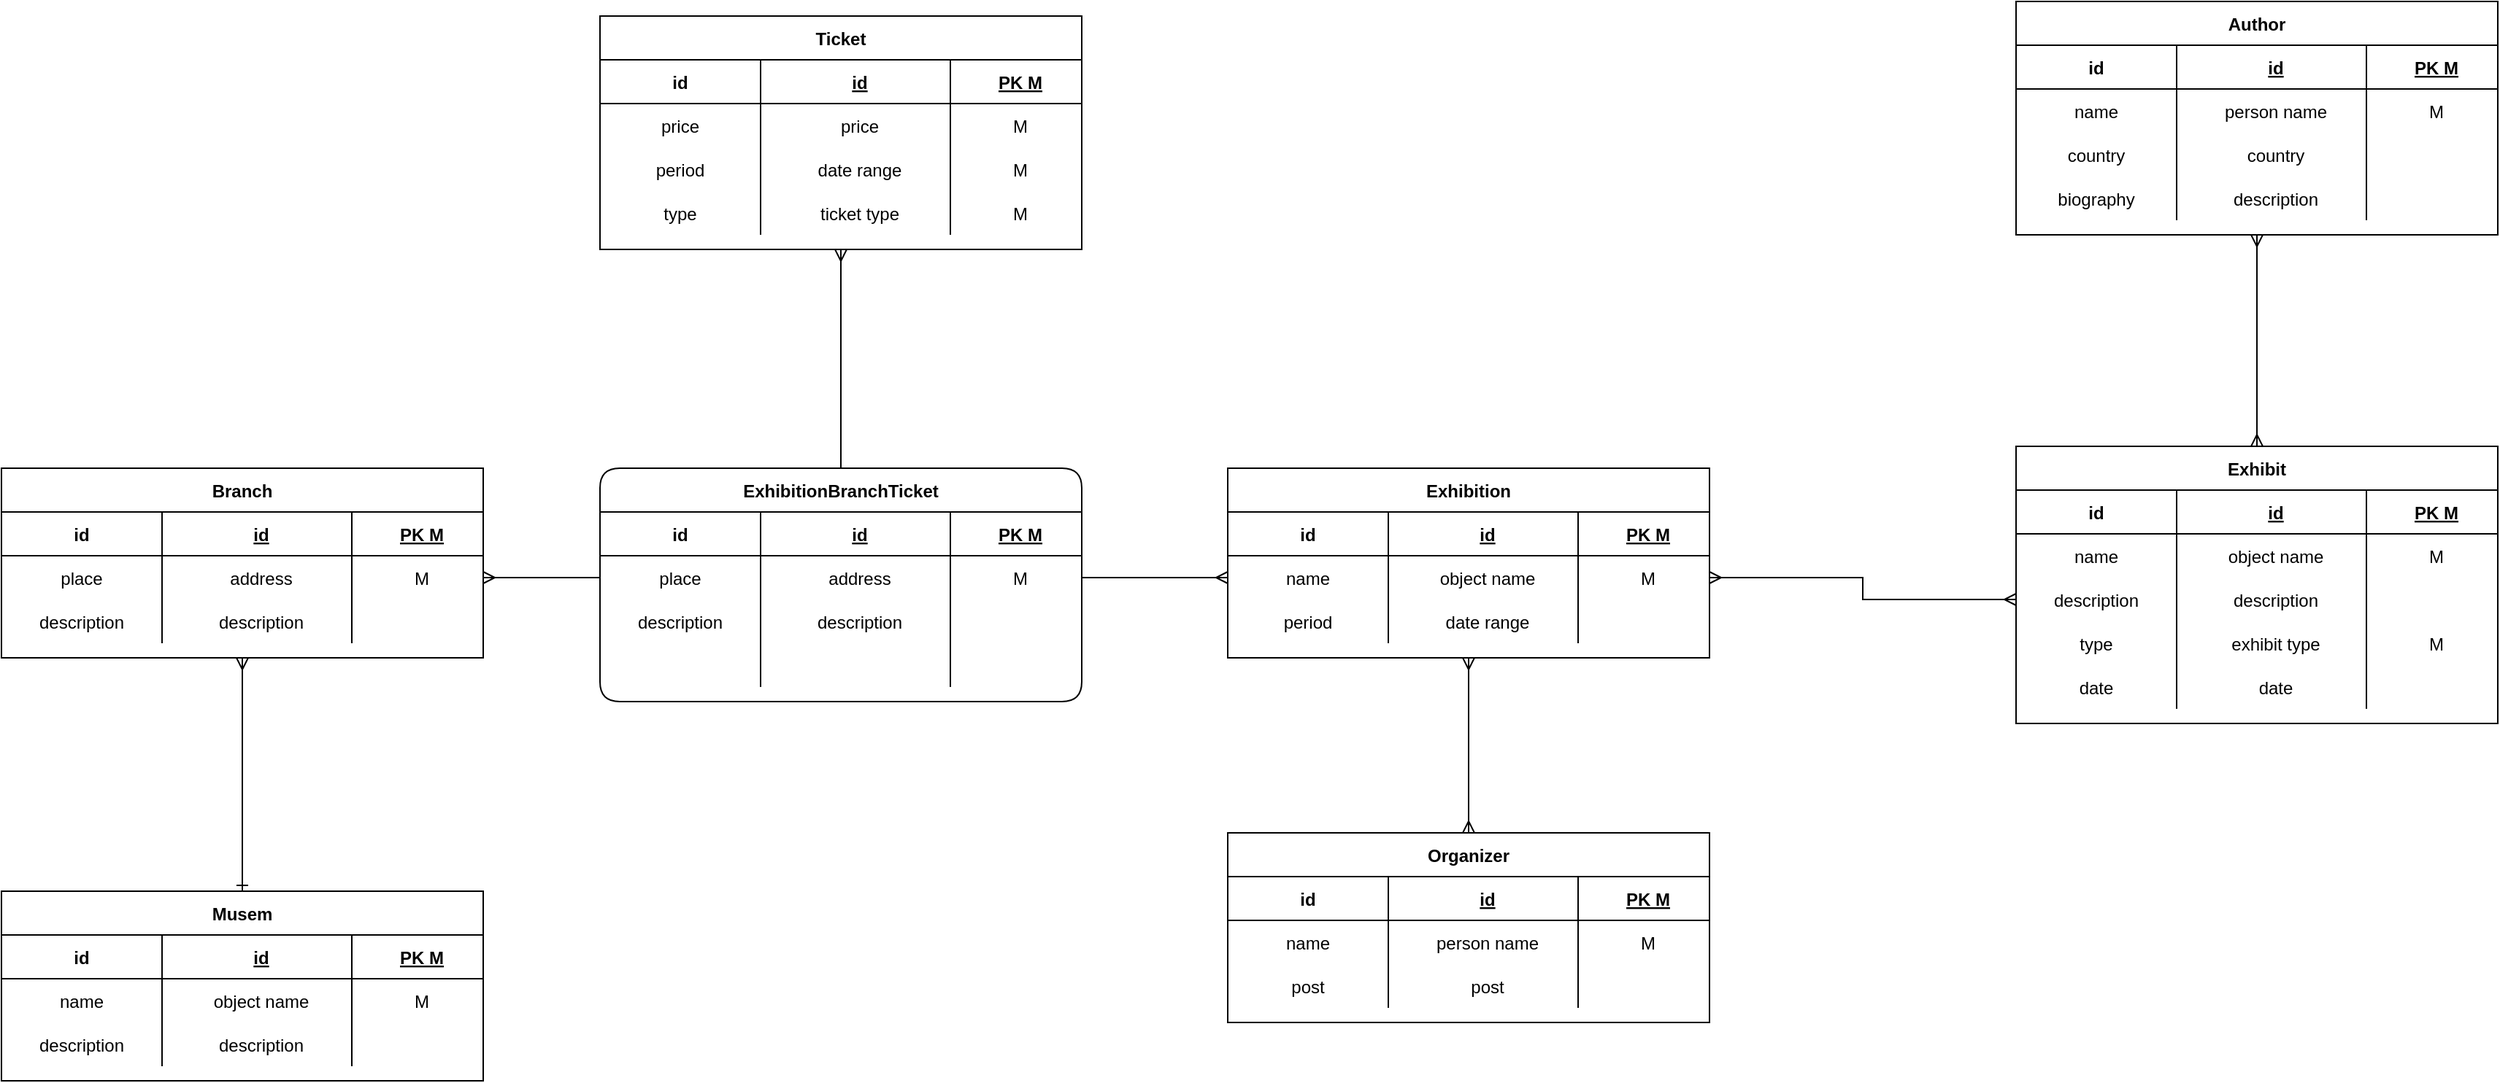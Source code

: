 <mxfile version="14.2.3" type="github">
  <diagram name="Page-1" id="e56a1550-8fbb-45ad-956c-1786394a9013">
    <mxGraphModel dx="1464" dy="821" grid="1" gridSize="10" guides="1" tooltips="1" connect="1" arrows="1" fold="1" page="1" pageScale="1" pageWidth="1920" pageHeight="1200" background="#ffffff" math="0" shadow="0">
      <root>
        <mxCell id="0" />
        <mxCell id="1" parent="0" />
        <mxCell id="dKACLaoBQJQbCitSLf5S-146" style="edgeStyle=orthogonalEdgeStyle;rounded=0;orthogonalLoop=1;jettySize=auto;html=1;exitX=0.5;exitY=0;exitDx=0;exitDy=0;entryX=0.5;entryY=1;entryDx=0;entryDy=0;startArrow=ERone;startFill=0;endArrow=ERmany;endFill=0;" edge="1" parent="1" source="dKACLaoBQJQbCitSLf5S-1" target="dKACLaoBQJQbCitSLf5S-18">
          <mxGeometry relative="1" as="geometry" />
        </mxCell>
        <mxCell id="dKACLaoBQJQbCitSLf5S-1" value="Musem" style="shape=table;startSize=30;container=1;collapsible=1;childLayout=tableLayout;fixedRows=1;rowLines=0;fontStyle=1;align=center;resizeLast=1;" vertex="1" parent="1">
          <mxGeometry x="80" y="860" width="330" height="130" as="geometry" />
        </mxCell>
        <mxCell id="dKACLaoBQJQbCitSLf5S-2" value="" style="shape=partialRectangle;collapsible=0;dropTarget=0;pointerEvents=0;fillColor=none;top=0;left=0;bottom=1;right=0;points=[[0,0.5],[1,0.5]];portConstraint=eastwest;align=center;" vertex="1" parent="dKACLaoBQJQbCitSLf5S-1">
          <mxGeometry y="30" width="330" height="30" as="geometry" />
        </mxCell>
        <mxCell id="dKACLaoBQJQbCitSLf5S-3" value="id" style="shape=partialRectangle;connectable=0;fillColor=none;top=0;left=0;bottom=0;right=0;fontStyle=1;overflow=hidden;align=center;" vertex="1" parent="dKACLaoBQJQbCitSLf5S-2">
          <mxGeometry width="110" height="30" as="geometry" />
        </mxCell>
        <mxCell id="dKACLaoBQJQbCitSLf5S-4" value="id" style="shape=partialRectangle;connectable=0;fillColor=none;top=0;left=0;bottom=0;right=0;align=center;spacingLeft=6;fontStyle=5;overflow=hidden;" vertex="1" parent="dKACLaoBQJQbCitSLf5S-2">
          <mxGeometry x="110" width="130" height="30" as="geometry" />
        </mxCell>
        <mxCell id="dKACLaoBQJQbCitSLf5S-14" value="PK M" style="shape=partialRectangle;connectable=0;fillColor=none;top=0;left=0;bottom=0;right=0;align=center;spacingLeft=6;fontStyle=5;overflow=hidden;" vertex="1" parent="dKACLaoBQJQbCitSLf5S-2">
          <mxGeometry x="240" width="90" height="30" as="geometry" />
        </mxCell>
        <mxCell id="dKACLaoBQJQbCitSLf5S-5" value="" style="shape=partialRectangle;collapsible=0;dropTarget=0;pointerEvents=0;fillColor=none;top=0;left=0;bottom=0;right=0;points=[[0,0.5],[1,0.5]];portConstraint=eastwest;align=center;" vertex="1" parent="dKACLaoBQJQbCitSLf5S-1">
          <mxGeometry y="60" width="330" height="30" as="geometry" />
        </mxCell>
        <mxCell id="dKACLaoBQJQbCitSLf5S-6" value="name" style="shape=partialRectangle;connectable=0;fillColor=none;top=0;left=0;bottom=0;right=0;editable=1;overflow=hidden;align=center;" vertex="1" parent="dKACLaoBQJQbCitSLf5S-5">
          <mxGeometry width="110" height="30" as="geometry" />
        </mxCell>
        <mxCell id="dKACLaoBQJQbCitSLf5S-7" value="object name" style="shape=partialRectangle;connectable=0;fillColor=none;top=0;left=0;bottom=0;right=0;align=center;spacingLeft=6;overflow=hidden;" vertex="1" parent="dKACLaoBQJQbCitSLf5S-5">
          <mxGeometry x="110" width="130" height="30" as="geometry" />
        </mxCell>
        <mxCell id="dKACLaoBQJQbCitSLf5S-15" value="M" style="shape=partialRectangle;connectable=0;fillColor=none;top=0;left=0;bottom=0;right=0;align=center;spacingLeft=6;overflow=hidden;" vertex="1" parent="dKACLaoBQJQbCitSLf5S-5">
          <mxGeometry x="240" width="90" height="30" as="geometry" />
        </mxCell>
        <mxCell id="dKACLaoBQJQbCitSLf5S-8" value="" style="shape=partialRectangle;collapsible=0;dropTarget=0;pointerEvents=0;fillColor=none;top=0;left=0;bottom=0;right=0;points=[[0,0.5],[1,0.5]];portConstraint=eastwest;align=center;" vertex="1" parent="dKACLaoBQJQbCitSLf5S-1">
          <mxGeometry y="90" width="330" height="30" as="geometry" />
        </mxCell>
        <mxCell id="dKACLaoBQJQbCitSLf5S-9" value="description" style="shape=partialRectangle;connectable=0;fillColor=none;top=0;left=0;bottom=0;right=0;editable=1;overflow=hidden;align=center;" vertex="1" parent="dKACLaoBQJQbCitSLf5S-8">
          <mxGeometry width="110" height="30" as="geometry" />
        </mxCell>
        <mxCell id="dKACLaoBQJQbCitSLf5S-10" value="description" style="shape=partialRectangle;connectable=0;fillColor=none;top=0;left=0;bottom=0;right=0;align=center;spacingLeft=6;overflow=hidden;" vertex="1" parent="dKACLaoBQJQbCitSLf5S-8">
          <mxGeometry x="110" width="130" height="30" as="geometry" />
        </mxCell>
        <mxCell id="dKACLaoBQJQbCitSLf5S-16" style="shape=partialRectangle;connectable=0;fillColor=none;top=0;left=0;bottom=0;right=0;align=center;spacingLeft=6;overflow=hidden;" vertex="1" parent="dKACLaoBQJQbCitSLf5S-8">
          <mxGeometry x="240" width="90" height="30" as="geometry" />
        </mxCell>
        <mxCell id="dKACLaoBQJQbCitSLf5S-18" value="Branch" style="shape=table;startSize=30;container=1;collapsible=1;childLayout=tableLayout;fixedRows=1;rowLines=0;fontStyle=1;align=center;resizeLast=1;" vertex="1" parent="1">
          <mxGeometry x="80" y="570" width="330" height="130" as="geometry" />
        </mxCell>
        <mxCell id="dKACLaoBQJQbCitSLf5S-19" value="" style="shape=partialRectangle;collapsible=0;dropTarget=0;pointerEvents=0;fillColor=none;top=0;left=0;bottom=1;right=0;points=[[0,0.5],[1,0.5]];portConstraint=eastwest;align=center;" vertex="1" parent="dKACLaoBQJQbCitSLf5S-18">
          <mxGeometry y="30" width="330" height="30" as="geometry" />
        </mxCell>
        <mxCell id="dKACLaoBQJQbCitSLf5S-20" value="id" style="shape=partialRectangle;connectable=0;fillColor=none;top=0;left=0;bottom=0;right=0;fontStyle=1;overflow=hidden;align=center;" vertex="1" parent="dKACLaoBQJQbCitSLf5S-19">
          <mxGeometry width="110" height="30" as="geometry" />
        </mxCell>
        <mxCell id="dKACLaoBQJQbCitSLf5S-21" value="id" style="shape=partialRectangle;connectable=0;fillColor=none;top=0;left=0;bottom=0;right=0;align=center;spacingLeft=6;fontStyle=5;overflow=hidden;" vertex="1" parent="dKACLaoBQJQbCitSLf5S-19">
          <mxGeometry x="110" width="130" height="30" as="geometry" />
        </mxCell>
        <mxCell id="dKACLaoBQJQbCitSLf5S-22" value="PK M" style="shape=partialRectangle;connectable=0;fillColor=none;top=0;left=0;bottom=0;right=0;align=center;spacingLeft=6;fontStyle=5;overflow=hidden;" vertex="1" parent="dKACLaoBQJQbCitSLf5S-19">
          <mxGeometry x="240" width="90" height="30" as="geometry" />
        </mxCell>
        <mxCell id="dKACLaoBQJQbCitSLf5S-23" value="" style="shape=partialRectangle;collapsible=0;dropTarget=0;pointerEvents=0;fillColor=none;top=0;left=0;bottom=0;right=0;points=[[0,0.5],[1,0.5]];portConstraint=eastwest;align=center;" vertex="1" parent="dKACLaoBQJQbCitSLf5S-18">
          <mxGeometry y="60" width="330" height="30" as="geometry" />
        </mxCell>
        <mxCell id="dKACLaoBQJQbCitSLf5S-24" value="place" style="shape=partialRectangle;connectable=0;fillColor=none;top=0;left=0;bottom=0;right=0;editable=1;overflow=hidden;align=center;" vertex="1" parent="dKACLaoBQJQbCitSLf5S-23">
          <mxGeometry width="110" height="30" as="geometry" />
        </mxCell>
        <mxCell id="dKACLaoBQJQbCitSLf5S-25" value="address" style="shape=partialRectangle;connectable=0;fillColor=none;top=0;left=0;bottom=0;right=0;align=center;spacingLeft=6;overflow=hidden;" vertex="1" parent="dKACLaoBQJQbCitSLf5S-23">
          <mxGeometry x="110" width="130" height="30" as="geometry" />
        </mxCell>
        <mxCell id="dKACLaoBQJQbCitSLf5S-26" value="M" style="shape=partialRectangle;connectable=0;fillColor=none;top=0;left=0;bottom=0;right=0;align=center;spacingLeft=6;overflow=hidden;" vertex="1" parent="dKACLaoBQJQbCitSLf5S-23">
          <mxGeometry x="240" width="90" height="30" as="geometry" />
        </mxCell>
        <mxCell id="dKACLaoBQJQbCitSLf5S-27" value="" style="shape=partialRectangle;collapsible=0;dropTarget=0;pointerEvents=0;fillColor=none;top=0;left=0;bottom=0;right=0;points=[[0,0.5],[1,0.5]];portConstraint=eastwest;align=center;" vertex="1" parent="dKACLaoBQJQbCitSLf5S-18">
          <mxGeometry y="90" width="330" height="30" as="geometry" />
        </mxCell>
        <mxCell id="dKACLaoBQJQbCitSLf5S-28" value="description" style="shape=partialRectangle;connectable=0;fillColor=none;top=0;left=0;bottom=0;right=0;editable=1;overflow=hidden;align=center;" vertex="1" parent="dKACLaoBQJQbCitSLf5S-27">
          <mxGeometry width="110" height="30" as="geometry" />
        </mxCell>
        <mxCell id="dKACLaoBQJQbCitSLf5S-29" value="description" style="shape=partialRectangle;connectable=0;fillColor=none;top=0;left=0;bottom=0;right=0;align=center;spacingLeft=6;overflow=hidden;" vertex="1" parent="dKACLaoBQJQbCitSLf5S-27">
          <mxGeometry x="110" width="130" height="30" as="geometry" />
        </mxCell>
        <mxCell id="dKACLaoBQJQbCitSLf5S-30" style="shape=partialRectangle;connectable=0;fillColor=none;top=0;left=0;bottom=0;right=0;align=center;spacingLeft=6;overflow=hidden;" vertex="1" parent="dKACLaoBQJQbCitSLf5S-27">
          <mxGeometry x="240" width="90" height="30" as="geometry" />
        </mxCell>
        <mxCell id="dKACLaoBQJQbCitSLf5S-145" style="edgeStyle=orthogonalEdgeStyle;rounded=0;orthogonalLoop=1;jettySize=auto;html=1;exitX=0.5;exitY=0;exitDx=0;exitDy=0;entryX=0.5;entryY=1;entryDx=0;entryDy=0;startArrow=ERmany;startFill=0;endArrow=ERmany;endFill=0;" edge="1" parent="1" source="dKACLaoBQJQbCitSLf5S-35" target="dKACLaoBQJQbCitSLf5S-56">
          <mxGeometry relative="1" as="geometry" />
        </mxCell>
        <mxCell id="dKACLaoBQJQbCitSLf5S-35" value="Exhibit" style="shape=table;startSize=30;container=1;collapsible=1;childLayout=tableLayout;fixedRows=1;rowLines=0;fontStyle=1;align=center;resizeLast=1;" vertex="1" parent="1">
          <mxGeometry x="1460" y="555" width="330" height="190" as="geometry" />
        </mxCell>
        <mxCell id="dKACLaoBQJQbCitSLf5S-36" value="" style="shape=partialRectangle;collapsible=0;dropTarget=0;pointerEvents=0;fillColor=none;top=0;left=0;bottom=1;right=0;points=[[0,0.5],[1,0.5]];portConstraint=eastwest;align=center;" vertex="1" parent="dKACLaoBQJQbCitSLf5S-35">
          <mxGeometry y="30" width="330" height="30" as="geometry" />
        </mxCell>
        <mxCell id="dKACLaoBQJQbCitSLf5S-37" value="id" style="shape=partialRectangle;connectable=0;fillColor=none;top=0;left=0;bottom=0;right=0;fontStyle=1;overflow=hidden;align=center;" vertex="1" parent="dKACLaoBQJQbCitSLf5S-36">
          <mxGeometry width="110" height="30" as="geometry" />
        </mxCell>
        <mxCell id="dKACLaoBQJQbCitSLf5S-38" value="id" style="shape=partialRectangle;connectable=0;fillColor=none;top=0;left=0;bottom=0;right=0;align=center;spacingLeft=6;fontStyle=5;overflow=hidden;" vertex="1" parent="dKACLaoBQJQbCitSLf5S-36">
          <mxGeometry x="110" width="130" height="30" as="geometry" />
        </mxCell>
        <mxCell id="dKACLaoBQJQbCitSLf5S-39" value="PK M" style="shape=partialRectangle;connectable=0;fillColor=none;top=0;left=0;bottom=0;right=0;align=center;spacingLeft=6;fontStyle=5;overflow=hidden;" vertex="1" parent="dKACLaoBQJQbCitSLf5S-36">
          <mxGeometry x="240" width="90" height="30" as="geometry" />
        </mxCell>
        <mxCell id="dKACLaoBQJQbCitSLf5S-40" value="" style="shape=partialRectangle;collapsible=0;dropTarget=0;pointerEvents=0;fillColor=none;top=0;left=0;bottom=0;right=0;points=[[0,0.5],[1,0.5]];portConstraint=eastwest;align=center;" vertex="1" parent="dKACLaoBQJQbCitSLf5S-35">
          <mxGeometry y="60" width="330" height="30" as="geometry" />
        </mxCell>
        <mxCell id="dKACLaoBQJQbCitSLf5S-41" value="name" style="shape=partialRectangle;connectable=0;fillColor=none;top=0;left=0;bottom=0;right=0;editable=1;overflow=hidden;align=center;" vertex="1" parent="dKACLaoBQJQbCitSLf5S-40">
          <mxGeometry width="110" height="30" as="geometry" />
        </mxCell>
        <mxCell id="dKACLaoBQJQbCitSLf5S-42" value="object name" style="shape=partialRectangle;connectable=0;fillColor=none;top=0;left=0;bottom=0;right=0;align=center;spacingLeft=6;overflow=hidden;" vertex="1" parent="dKACLaoBQJQbCitSLf5S-40">
          <mxGeometry x="110" width="130" height="30" as="geometry" />
        </mxCell>
        <mxCell id="dKACLaoBQJQbCitSLf5S-43" value="M" style="shape=partialRectangle;connectable=0;fillColor=none;top=0;left=0;bottom=0;right=0;align=center;spacingLeft=6;overflow=hidden;" vertex="1" parent="dKACLaoBQJQbCitSLf5S-40">
          <mxGeometry x="240" width="90" height="30" as="geometry" />
        </mxCell>
        <mxCell id="dKACLaoBQJQbCitSLf5S-44" value="" style="shape=partialRectangle;collapsible=0;dropTarget=0;pointerEvents=0;fillColor=none;top=0;left=0;bottom=0;right=0;points=[[0,0.5],[1,0.5]];portConstraint=eastwest;align=center;" vertex="1" parent="dKACLaoBQJQbCitSLf5S-35">
          <mxGeometry y="90" width="330" height="30" as="geometry" />
        </mxCell>
        <mxCell id="dKACLaoBQJQbCitSLf5S-45" value="description" style="shape=partialRectangle;connectable=0;fillColor=none;top=0;left=0;bottom=0;right=0;editable=1;overflow=hidden;align=center;" vertex="1" parent="dKACLaoBQJQbCitSLf5S-44">
          <mxGeometry width="110" height="30" as="geometry" />
        </mxCell>
        <mxCell id="dKACLaoBQJQbCitSLf5S-46" value="description" style="shape=partialRectangle;connectable=0;fillColor=none;top=0;left=0;bottom=0;right=0;align=center;spacingLeft=6;overflow=hidden;" vertex="1" parent="dKACLaoBQJQbCitSLf5S-44">
          <mxGeometry x="110" width="130" height="30" as="geometry" />
        </mxCell>
        <mxCell id="dKACLaoBQJQbCitSLf5S-47" style="shape=partialRectangle;connectable=0;fillColor=none;top=0;left=0;bottom=0;right=0;align=center;spacingLeft=6;overflow=hidden;" vertex="1" parent="dKACLaoBQJQbCitSLf5S-44">
          <mxGeometry x="240" width="90" height="30" as="geometry" />
        </mxCell>
        <mxCell id="dKACLaoBQJQbCitSLf5S-48" value="" style="shape=partialRectangle;collapsible=0;dropTarget=0;pointerEvents=0;fillColor=none;top=0;left=0;bottom=0;right=0;points=[[0,0.5],[1,0.5]];portConstraint=eastwest;align=center;" vertex="1" parent="dKACLaoBQJQbCitSLf5S-35">
          <mxGeometry y="120" width="330" height="30" as="geometry" />
        </mxCell>
        <mxCell id="dKACLaoBQJQbCitSLf5S-49" value="type" style="shape=partialRectangle;connectable=0;fillColor=none;top=0;left=0;bottom=0;right=0;editable=1;overflow=hidden;align=center;" vertex="1" parent="dKACLaoBQJQbCitSLf5S-48">
          <mxGeometry width="110" height="30" as="geometry" />
        </mxCell>
        <mxCell id="dKACLaoBQJQbCitSLf5S-50" value="exhibit type" style="shape=partialRectangle;connectable=0;fillColor=none;top=0;left=0;bottom=0;right=0;align=center;spacingLeft=6;overflow=hidden;" vertex="1" parent="dKACLaoBQJQbCitSLf5S-48">
          <mxGeometry x="110" width="130" height="30" as="geometry" />
        </mxCell>
        <mxCell id="dKACLaoBQJQbCitSLf5S-51" value="M" style="shape=partialRectangle;connectable=0;fillColor=none;top=0;left=0;bottom=0;right=0;align=center;spacingLeft=6;overflow=hidden;" vertex="1" parent="dKACLaoBQJQbCitSLf5S-48">
          <mxGeometry x="240" width="90" height="30" as="geometry" />
        </mxCell>
        <mxCell id="dKACLaoBQJQbCitSLf5S-52" value="" style="shape=partialRectangle;collapsible=0;dropTarget=0;pointerEvents=0;fillColor=none;top=0;left=0;bottom=0;right=0;points=[[0,0.5],[1,0.5]];portConstraint=eastwest;align=center;" vertex="1" parent="dKACLaoBQJQbCitSLf5S-35">
          <mxGeometry y="150" width="330" height="30" as="geometry" />
        </mxCell>
        <mxCell id="dKACLaoBQJQbCitSLf5S-53" value="date" style="shape=partialRectangle;connectable=0;fillColor=none;top=0;left=0;bottom=0;right=0;editable=1;overflow=hidden;align=center;" vertex="1" parent="dKACLaoBQJQbCitSLf5S-52">
          <mxGeometry width="110" height="30" as="geometry" />
        </mxCell>
        <mxCell id="dKACLaoBQJQbCitSLf5S-54" value="date" style="shape=partialRectangle;connectable=0;fillColor=none;top=0;left=0;bottom=0;right=0;align=center;spacingLeft=6;overflow=hidden;" vertex="1" parent="dKACLaoBQJQbCitSLf5S-52">
          <mxGeometry x="110" width="130" height="30" as="geometry" />
        </mxCell>
        <mxCell id="dKACLaoBQJQbCitSLf5S-55" value="" style="shape=partialRectangle;connectable=0;fillColor=none;top=0;left=0;bottom=0;right=0;align=center;spacingLeft=6;overflow=hidden;" vertex="1" parent="dKACLaoBQJQbCitSLf5S-52">
          <mxGeometry x="240" width="90" height="30" as="geometry" />
        </mxCell>
        <mxCell id="dKACLaoBQJQbCitSLf5S-56" value="Author" style="shape=table;startSize=30;container=1;collapsible=1;childLayout=tableLayout;fixedRows=1;rowLines=0;fontStyle=1;align=center;resizeLast=1;" vertex="1" parent="1">
          <mxGeometry x="1460" y="250" width="330" height="160" as="geometry" />
        </mxCell>
        <mxCell id="dKACLaoBQJQbCitSLf5S-57" value="" style="shape=partialRectangle;collapsible=0;dropTarget=0;pointerEvents=0;fillColor=none;top=0;left=0;bottom=1;right=0;points=[[0,0.5],[1,0.5]];portConstraint=eastwest;align=center;" vertex="1" parent="dKACLaoBQJQbCitSLf5S-56">
          <mxGeometry y="30" width="330" height="30" as="geometry" />
        </mxCell>
        <mxCell id="dKACLaoBQJQbCitSLf5S-58" value="id" style="shape=partialRectangle;connectable=0;fillColor=none;top=0;left=0;bottom=0;right=0;fontStyle=1;overflow=hidden;align=center;" vertex="1" parent="dKACLaoBQJQbCitSLf5S-57">
          <mxGeometry width="110" height="30" as="geometry" />
        </mxCell>
        <mxCell id="dKACLaoBQJQbCitSLf5S-59" value="id" style="shape=partialRectangle;connectable=0;fillColor=none;top=0;left=0;bottom=0;right=0;align=center;spacingLeft=6;fontStyle=5;overflow=hidden;" vertex="1" parent="dKACLaoBQJQbCitSLf5S-57">
          <mxGeometry x="110" width="130" height="30" as="geometry" />
        </mxCell>
        <mxCell id="dKACLaoBQJQbCitSLf5S-60" value="PK M" style="shape=partialRectangle;connectable=0;fillColor=none;top=0;left=0;bottom=0;right=0;align=center;spacingLeft=6;fontStyle=5;overflow=hidden;" vertex="1" parent="dKACLaoBQJQbCitSLf5S-57">
          <mxGeometry x="240" width="90" height="30" as="geometry" />
        </mxCell>
        <mxCell id="dKACLaoBQJQbCitSLf5S-61" value="" style="shape=partialRectangle;collapsible=0;dropTarget=0;pointerEvents=0;fillColor=none;top=0;left=0;bottom=0;right=0;points=[[0,0.5],[1,0.5]];portConstraint=eastwest;align=center;" vertex="1" parent="dKACLaoBQJQbCitSLf5S-56">
          <mxGeometry y="60" width="330" height="30" as="geometry" />
        </mxCell>
        <mxCell id="dKACLaoBQJQbCitSLf5S-62" value="name" style="shape=partialRectangle;connectable=0;fillColor=none;top=0;left=0;bottom=0;right=0;editable=1;overflow=hidden;align=center;" vertex="1" parent="dKACLaoBQJQbCitSLf5S-61">
          <mxGeometry width="110" height="30" as="geometry" />
        </mxCell>
        <mxCell id="dKACLaoBQJQbCitSLf5S-63" value="person name" style="shape=partialRectangle;connectable=0;fillColor=none;top=0;left=0;bottom=0;right=0;align=center;spacingLeft=6;overflow=hidden;" vertex="1" parent="dKACLaoBQJQbCitSLf5S-61">
          <mxGeometry x="110" width="130" height="30" as="geometry" />
        </mxCell>
        <mxCell id="dKACLaoBQJQbCitSLf5S-64" value="M" style="shape=partialRectangle;connectable=0;fillColor=none;top=0;left=0;bottom=0;right=0;align=center;spacingLeft=6;overflow=hidden;" vertex="1" parent="dKACLaoBQJQbCitSLf5S-61">
          <mxGeometry x="240" width="90" height="30" as="geometry" />
        </mxCell>
        <mxCell id="dKACLaoBQJQbCitSLf5S-65" value="" style="shape=partialRectangle;collapsible=0;dropTarget=0;pointerEvents=0;fillColor=none;top=0;left=0;bottom=0;right=0;points=[[0,0.5],[1,0.5]];portConstraint=eastwest;align=center;" vertex="1" parent="dKACLaoBQJQbCitSLf5S-56">
          <mxGeometry y="90" width="330" height="30" as="geometry" />
        </mxCell>
        <mxCell id="dKACLaoBQJQbCitSLf5S-66" value="country" style="shape=partialRectangle;connectable=0;fillColor=none;top=0;left=0;bottom=0;right=0;editable=1;overflow=hidden;align=center;" vertex="1" parent="dKACLaoBQJQbCitSLf5S-65">
          <mxGeometry width="110" height="30" as="geometry" />
        </mxCell>
        <mxCell id="dKACLaoBQJQbCitSLf5S-67" value="country" style="shape=partialRectangle;connectable=0;fillColor=none;top=0;left=0;bottom=0;right=0;align=center;spacingLeft=6;overflow=hidden;" vertex="1" parent="dKACLaoBQJQbCitSLf5S-65">
          <mxGeometry x="110" width="130" height="30" as="geometry" />
        </mxCell>
        <mxCell id="dKACLaoBQJQbCitSLf5S-68" style="shape=partialRectangle;connectable=0;fillColor=none;top=0;left=0;bottom=0;right=0;align=center;spacingLeft=6;overflow=hidden;" vertex="1" parent="dKACLaoBQJQbCitSLf5S-65">
          <mxGeometry x="240" width="90" height="30" as="geometry" />
        </mxCell>
        <mxCell id="dKACLaoBQJQbCitSLf5S-69" value="" style="shape=partialRectangle;collapsible=0;dropTarget=0;pointerEvents=0;fillColor=none;top=0;left=0;bottom=0;right=0;points=[[0,0.5],[1,0.5]];portConstraint=eastwest;align=center;" vertex="1" parent="dKACLaoBQJQbCitSLf5S-56">
          <mxGeometry y="120" width="330" height="30" as="geometry" />
        </mxCell>
        <mxCell id="dKACLaoBQJQbCitSLf5S-70" value="biography" style="shape=partialRectangle;connectable=0;fillColor=none;top=0;left=0;bottom=0;right=0;editable=1;overflow=hidden;align=center;" vertex="1" parent="dKACLaoBQJQbCitSLf5S-69">
          <mxGeometry width="110" height="30" as="geometry" />
        </mxCell>
        <mxCell id="dKACLaoBQJQbCitSLf5S-71" value="description" style="shape=partialRectangle;connectable=0;fillColor=none;top=0;left=0;bottom=0;right=0;align=center;spacingLeft=6;overflow=hidden;" vertex="1" parent="dKACLaoBQJQbCitSLf5S-69">
          <mxGeometry x="110" width="130" height="30" as="geometry" />
        </mxCell>
        <mxCell id="dKACLaoBQJQbCitSLf5S-72" style="shape=partialRectangle;connectable=0;fillColor=none;top=0;left=0;bottom=0;right=0;align=center;spacingLeft=6;overflow=hidden;" vertex="1" parent="dKACLaoBQJQbCitSLf5S-69">
          <mxGeometry x="240" width="90" height="30" as="geometry" />
        </mxCell>
        <mxCell id="dKACLaoBQJQbCitSLf5S-73" value="Organizer" style="shape=table;startSize=30;container=1;collapsible=1;childLayout=tableLayout;fixedRows=1;rowLines=0;fontStyle=1;align=center;resizeLast=1;" vertex="1" parent="1">
          <mxGeometry x="920" y="820" width="330" height="130" as="geometry" />
        </mxCell>
        <mxCell id="dKACLaoBQJQbCitSLf5S-74" value="" style="shape=partialRectangle;collapsible=0;dropTarget=0;pointerEvents=0;fillColor=none;top=0;left=0;bottom=1;right=0;points=[[0,0.5],[1,0.5]];portConstraint=eastwest;align=center;" vertex="1" parent="dKACLaoBQJQbCitSLf5S-73">
          <mxGeometry y="30" width="330" height="30" as="geometry" />
        </mxCell>
        <mxCell id="dKACLaoBQJQbCitSLf5S-75" value="id" style="shape=partialRectangle;connectable=0;fillColor=none;top=0;left=0;bottom=0;right=0;fontStyle=1;overflow=hidden;align=center;" vertex="1" parent="dKACLaoBQJQbCitSLf5S-74">
          <mxGeometry width="110" height="30" as="geometry" />
        </mxCell>
        <mxCell id="dKACLaoBQJQbCitSLf5S-76" value="id" style="shape=partialRectangle;connectable=0;fillColor=none;top=0;left=0;bottom=0;right=0;align=center;spacingLeft=6;fontStyle=5;overflow=hidden;" vertex="1" parent="dKACLaoBQJQbCitSLf5S-74">
          <mxGeometry x="110" width="130" height="30" as="geometry" />
        </mxCell>
        <mxCell id="dKACLaoBQJQbCitSLf5S-77" value="PK M" style="shape=partialRectangle;connectable=0;fillColor=none;top=0;left=0;bottom=0;right=0;align=center;spacingLeft=6;fontStyle=5;overflow=hidden;" vertex="1" parent="dKACLaoBQJQbCitSLf5S-74">
          <mxGeometry x="240" width="90" height="30" as="geometry" />
        </mxCell>
        <mxCell id="dKACLaoBQJQbCitSLf5S-78" value="" style="shape=partialRectangle;collapsible=0;dropTarget=0;pointerEvents=0;fillColor=none;top=0;left=0;bottom=0;right=0;points=[[0,0.5],[1,0.5]];portConstraint=eastwest;align=center;" vertex="1" parent="dKACLaoBQJQbCitSLf5S-73">
          <mxGeometry y="60" width="330" height="30" as="geometry" />
        </mxCell>
        <mxCell id="dKACLaoBQJQbCitSLf5S-79" value="name" style="shape=partialRectangle;connectable=0;fillColor=none;top=0;left=0;bottom=0;right=0;editable=1;overflow=hidden;align=center;" vertex="1" parent="dKACLaoBQJQbCitSLf5S-78">
          <mxGeometry width="110" height="30" as="geometry" />
        </mxCell>
        <mxCell id="dKACLaoBQJQbCitSLf5S-80" value="person name" style="shape=partialRectangle;connectable=0;fillColor=none;top=0;left=0;bottom=0;right=0;align=center;spacingLeft=6;overflow=hidden;" vertex="1" parent="dKACLaoBQJQbCitSLf5S-78">
          <mxGeometry x="110" width="130" height="30" as="geometry" />
        </mxCell>
        <mxCell id="dKACLaoBQJQbCitSLf5S-81" value="M" style="shape=partialRectangle;connectable=0;fillColor=none;top=0;left=0;bottom=0;right=0;align=center;spacingLeft=6;overflow=hidden;" vertex="1" parent="dKACLaoBQJQbCitSLf5S-78">
          <mxGeometry x="240" width="90" height="30" as="geometry" />
        </mxCell>
        <mxCell id="dKACLaoBQJQbCitSLf5S-82" value="" style="shape=partialRectangle;collapsible=0;dropTarget=0;pointerEvents=0;fillColor=none;top=0;left=0;bottom=0;right=0;points=[[0,0.5],[1,0.5]];portConstraint=eastwest;align=center;" vertex="1" parent="dKACLaoBQJQbCitSLf5S-73">
          <mxGeometry y="90" width="330" height="30" as="geometry" />
        </mxCell>
        <mxCell id="dKACLaoBQJQbCitSLf5S-83" value="post" style="shape=partialRectangle;connectable=0;fillColor=none;top=0;left=0;bottom=0;right=0;editable=1;overflow=hidden;align=center;" vertex="1" parent="dKACLaoBQJQbCitSLf5S-82">
          <mxGeometry width="110" height="30" as="geometry" />
        </mxCell>
        <mxCell id="dKACLaoBQJQbCitSLf5S-84" value="post" style="shape=partialRectangle;connectable=0;fillColor=none;top=0;left=0;bottom=0;right=0;align=center;spacingLeft=6;overflow=hidden;" vertex="1" parent="dKACLaoBQJQbCitSLf5S-82">
          <mxGeometry x="110" width="130" height="30" as="geometry" />
        </mxCell>
        <mxCell id="dKACLaoBQJQbCitSLf5S-85" style="shape=partialRectangle;connectable=0;fillColor=none;top=0;left=0;bottom=0;right=0;align=center;spacingLeft=6;overflow=hidden;" vertex="1" parent="dKACLaoBQJQbCitSLf5S-82">
          <mxGeometry x="240" width="90" height="30" as="geometry" />
        </mxCell>
        <mxCell id="dKACLaoBQJQbCitSLf5S-143" style="edgeStyle=orthogonalEdgeStyle;rounded=0;orthogonalLoop=1;jettySize=auto;html=1;exitX=0.5;exitY=1;exitDx=0;exitDy=0;entryX=0.5;entryY=0;entryDx=0;entryDy=0;startArrow=ERmany;startFill=0;endArrow=ERmany;endFill=0;" edge="1" parent="1" source="dKACLaoBQJQbCitSLf5S-90" target="dKACLaoBQJQbCitSLf5S-73">
          <mxGeometry relative="1" as="geometry" />
        </mxCell>
        <mxCell id="dKACLaoBQJQbCitSLf5S-90" value="Exhibition" style="shape=table;startSize=30;container=1;collapsible=1;childLayout=tableLayout;fixedRows=1;rowLines=0;fontStyle=1;align=center;resizeLast=1;" vertex="1" parent="1">
          <mxGeometry x="920" y="570" width="330" height="130" as="geometry" />
        </mxCell>
        <mxCell id="dKACLaoBQJQbCitSLf5S-91" value="" style="shape=partialRectangle;collapsible=0;dropTarget=0;pointerEvents=0;fillColor=none;top=0;left=0;bottom=1;right=0;points=[[0,0.5],[1,0.5]];portConstraint=eastwest;align=center;" vertex="1" parent="dKACLaoBQJQbCitSLf5S-90">
          <mxGeometry y="30" width="330" height="30" as="geometry" />
        </mxCell>
        <mxCell id="dKACLaoBQJQbCitSLf5S-92" value="id" style="shape=partialRectangle;connectable=0;fillColor=none;top=0;left=0;bottom=0;right=0;fontStyle=1;overflow=hidden;align=center;" vertex="1" parent="dKACLaoBQJQbCitSLf5S-91">
          <mxGeometry width="110" height="30" as="geometry" />
        </mxCell>
        <mxCell id="dKACLaoBQJQbCitSLf5S-93" value="id" style="shape=partialRectangle;connectable=0;fillColor=none;top=0;left=0;bottom=0;right=0;align=center;spacingLeft=6;fontStyle=5;overflow=hidden;" vertex="1" parent="dKACLaoBQJQbCitSLf5S-91">
          <mxGeometry x="110" width="130" height="30" as="geometry" />
        </mxCell>
        <mxCell id="dKACLaoBQJQbCitSLf5S-94" value="PK M" style="shape=partialRectangle;connectable=0;fillColor=none;top=0;left=0;bottom=0;right=0;align=center;spacingLeft=6;fontStyle=5;overflow=hidden;" vertex="1" parent="dKACLaoBQJQbCitSLf5S-91">
          <mxGeometry x="240" width="90" height="30" as="geometry" />
        </mxCell>
        <mxCell id="dKACLaoBQJQbCitSLf5S-95" value="" style="shape=partialRectangle;collapsible=0;dropTarget=0;pointerEvents=0;fillColor=none;top=0;left=0;bottom=0;right=0;points=[[0,0.5],[1,0.5]];portConstraint=eastwest;align=center;" vertex="1" parent="dKACLaoBQJQbCitSLf5S-90">
          <mxGeometry y="60" width="330" height="30" as="geometry" />
        </mxCell>
        <mxCell id="dKACLaoBQJQbCitSLf5S-96" value="name" style="shape=partialRectangle;connectable=0;fillColor=none;top=0;left=0;bottom=0;right=0;editable=1;overflow=hidden;align=center;" vertex="1" parent="dKACLaoBQJQbCitSLf5S-95">
          <mxGeometry width="110" height="30" as="geometry" />
        </mxCell>
        <mxCell id="dKACLaoBQJQbCitSLf5S-97" value="object name" style="shape=partialRectangle;connectable=0;fillColor=none;top=0;left=0;bottom=0;right=0;align=center;spacingLeft=6;overflow=hidden;" vertex="1" parent="dKACLaoBQJQbCitSLf5S-95">
          <mxGeometry x="110" width="130" height="30" as="geometry" />
        </mxCell>
        <mxCell id="dKACLaoBQJQbCitSLf5S-98" value="M" style="shape=partialRectangle;connectable=0;fillColor=none;top=0;left=0;bottom=0;right=0;align=center;spacingLeft=6;overflow=hidden;" vertex="1" parent="dKACLaoBQJQbCitSLf5S-95">
          <mxGeometry x="240" width="90" height="30" as="geometry" />
        </mxCell>
        <mxCell id="dKACLaoBQJQbCitSLf5S-99" value="" style="shape=partialRectangle;collapsible=0;dropTarget=0;pointerEvents=0;fillColor=none;top=0;left=0;bottom=0;right=0;points=[[0,0.5],[1,0.5]];portConstraint=eastwest;align=center;" vertex="1" parent="dKACLaoBQJQbCitSLf5S-90">
          <mxGeometry y="90" width="330" height="30" as="geometry" />
        </mxCell>
        <mxCell id="dKACLaoBQJQbCitSLf5S-100" value="period" style="shape=partialRectangle;connectable=0;fillColor=none;top=0;left=0;bottom=0;right=0;editable=1;overflow=hidden;align=center;" vertex="1" parent="dKACLaoBQJQbCitSLf5S-99">
          <mxGeometry width="110" height="30" as="geometry" />
        </mxCell>
        <mxCell id="dKACLaoBQJQbCitSLf5S-101" value="date range" style="shape=partialRectangle;connectable=0;fillColor=none;top=0;left=0;bottom=0;right=0;align=center;spacingLeft=6;overflow=hidden;" vertex="1" parent="dKACLaoBQJQbCitSLf5S-99">
          <mxGeometry x="110" width="130" height="30" as="geometry" />
        </mxCell>
        <mxCell id="dKACLaoBQJQbCitSLf5S-102" style="shape=partialRectangle;connectable=0;fillColor=none;top=0;left=0;bottom=0;right=0;align=center;spacingLeft=6;overflow=hidden;" vertex="1" parent="dKACLaoBQJQbCitSLf5S-99">
          <mxGeometry x="240" width="90" height="30" as="geometry" />
        </mxCell>
        <mxCell id="dKACLaoBQJQbCitSLf5S-167" style="edgeStyle=orthogonalEdgeStyle;rounded=0;orthogonalLoop=1;jettySize=auto;html=1;exitX=0.5;exitY=1;exitDx=0;exitDy=0;entryX=0.5;entryY=0;entryDx=0;entryDy=0;startArrow=ERmany;startFill=0;endArrow=none;endFill=0;" edge="1" parent="1" source="dKACLaoBQJQbCitSLf5S-124" target="dKACLaoBQJQbCitSLf5S-147">
          <mxGeometry relative="1" as="geometry" />
        </mxCell>
        <mxCell id="dKACLaoBQJQbCitSLf5S-124" value="Ticket" style="shape=table;startSize=30;container=1;collapsible=1;childLayout=tableLayout;fixedRows=1;rowLines=0;fontStyle=1;align=center;resizeLast=1;" vertex="1" parent="1">
          <mxGeometry x="490" y="260" width="330" height="160" as="geometry" />
        </mxCell>
        <mxCell id="dKACLaoBQJQbCitSLf5S-125" value="" style="shape=partialRectangle;collapsible=0;dropTarget=0;pointerEvents=0;fillColor=none;top=0;left=0;bottom=1;right=0;points=[[0,0.5],[1,0.5]];portConstraint=eastwest;align=center;" vertex="1" parent="dKACLaoBQJQbCitSLf5S-124">
          <mxGeometry y="30" width="330" height="30" as="geometry" />
        </mxCell>
        <mxCell id="dKACLaoBQJQbCitSLf5S-126" value="id" style="shape=partialRectangle;connectable=0;fillColor=none;top=0;left=0;bottom=0;right=0;fontStyle=1;overflow=hidden;align=center;" vertex="1" parent="dKACLaoBQJQbCitSLf5S-125">
          <mxGeometry width="110" height="30" as="geometry" />
        </mxCell>
        <mxCell id="dKACLaoBQJQbCitSLf5S-127" value="id" style="shape=partialRectangle;connectable=0;fillColor=none;top=0;left=0;bottom=0;right=0;align=center;spacingLeft=6;fontStyle=5;overflow=hidden;" vertex="1" parent="dKACLaoBQJQbCitSLf5S-125">
          <mxGeometry x="110" width="130" height="30" as="geometry" />
        </mxCell>
        <mxCell id="dKACLaoBQJQbCitSLf5S-128" value="PK M" style="shape=partialRectangle;connectable=0;fillColor=none;top=0;left=0;bottom=0;right=0;align=center;spacingLeft=6;fontStyle=5;overflow=hidden;" vertex="1" parent="dKACLaoBQJQbCitSLf5S-125">
          <mxGeometry x="240" width="90" height="30" as="geometry" />
        </mxCell>
        <mxCell id="dKACLaoBQJQbCitSLf5S-129" value="" style="shape=partialRectangle;collapsible=0;dropTarget=0;pointerEvents=0;fillColor=none;top=0;left=0;bottom=0;right=0;points=[[0,0.5],[1,0.5]];portConstraint=eastwest;align=center;" vertex="1" parent="dKACLaoBQJQbCitSLf5S-124">
          <mxGeometry y="60" width="330" height="30" as="geometry" />
        </mxCell>
        <mxCell id="dKACLaoBQJQbCitSLf5S-130" value="price" style="shape=partialRectangle;connectable=0;fillColor=none;top=0;left=0;bottom=0;right=0;editable=1;overflow=hidden;align=center;" vertex="1" parent="dKACLaoBQJQbCitSLf5S-129">
          <mxGeometry width="110" height="30" as="geometry" />
        </mxCell>
        <mxCell id="dKACLaoBQJQbCitSLf5S-131" value="price" style="shape=partialRectangle;connectable=0;fillColor=none;top=0;left=0;bottom=0;right=0;align=center;spacingLeft=6;overflow=hidden;" vertex="1" parent="dKACLaoBQJQbCitSLf5S-129">
          <mxGeometry x="110" width="130" height="30" as="geometry" />
        </mxCell>
        <mxCell id="dKACLaoBQJQbCitSLf5S-132" value="M" style="shape=partialRectangle;connectable=0;fillColor=none;top=0;left=0;bottom=0;right=0;align=center;spacingLeft=6;overflow=hidden;" vertex="1" parent="dKACLaoBQJQbCitSLf5S-129">
          <mxGeometry x="240" width="90" height="30" as="geometry" />
        </mxCell>
        <mxCell id="dKACLaoBQJQbCitSLf5S-133" value="" style="shape=partialRectangle;collapsible=0;dropTarget=0;pointerEvents=0;fillColor=none;top=0;left=0;bottom=0;right=0;points=[[0,0.5],[1,0.5]];portConstraint=eastwest;align=center;" vertex="1" parent="dKACLaoBQJQbCitSLf5S-124">
          <mxGeometry y="90" width="330" height="30" as="geometry" />
        </mxCell>
        <mxCell id="dKACLaoBQJQbCitSLf5S-134" value="period" style="shape=partialRectangle;connectable=0;fillColor=none;top=0;left=0;bottom=0;right=0;editable=1;overflow=hidden;align=center;" vertex="1" parent="dKACLaoBQJQbCitSLf5S-133">
          <mxGeometry width="110" height="30" as="geometry" />
        </mxCell>
        <mxCell id="dKACLaoBQJQbCitSLf5S-135" value="date range" style="shape=partialRectangle;connectable=0;fillColor=none;top=0;left=0;bottom=0;right=0;align=center;spacingLeft=6;overflow=hidden;" vertex="1" parent="dKACLaoBQJQbCitSLf5S-133">
          <mxGeometry x="110" width="130" height="30" as="geometry" />
        </mxCell>
        <mxCell id="dKACLaoBQJQbCitSLf5S-136" value="M" style="shape=partialRectangle;connectable=0;fillColor=none;top=0;left=0;bottom=0;right=0;align=center;spacingLeft=6;overflow=hidden;" vertex="1" parent="dKACLaoBQJQbCitSLf5S-133">
          <mxGeometry x="240" width="90" height="30" as="geometry" />
        </mxCell>
        <mxCell id="dKACLaoBQJQbCitSLf5S-137" value="" style="shape=partialRectangle;collapsible=0;dropTarget=0;pointerEvents=0;fillColor=none;top=0;left=0;bottom=0;right=0;points=[[0,0.5],[1,0.5]];portConstraint=eastwest;align=center;" vertex="1" parent="dKACLaoBQJQbCitSLf5S-124">
          <mxGeometry y="120" width="330" height="30" as="geometry" />
        </mxCell>
        <mxCell id="dKACLaoBQJQbCitSLf5S-138" value="type" style="shape=partialRectangle;connectable=0;fillColor=none;top=0;left=0;bottom=0;right=0;editable=1;overflow=hidden;align=center;" vertex="1" parent="dKACLaoBQJQbCitSLf5S-137">
          <mxGeometry width="110" height="30" as="geometry" />
        </mxCell>
        <mxCell id="dKACLaoBQJQbCitSLf5S-139" value="ticket type" style="shape=partialRectangle;connectable=0;fillColor=none;top=0;left=0;bottom=0;right=0;align=center;spacingLeft=6;overflow=hidden;" vertex="1" parent="dKACLaoBQJQbCitSLf5S-137">
          <mxGeometry x="110" width="130" height="30" as="geometry" />
        </mxCell>
        <mxCell id="dKACLaoBQJQbCitSLf5S-140" value="M" style="shape=partialRectangle;connectable=0;fillColor=none;top=0;left=0;bottom=0;right=0;align=center;spacingLeft=6;overflow=hidden;" vertex="1" parent="dKACLaoBQJQbCitSLf5S-137">
          <mxGeometry x="240" width="90" height="30" as="geometry" />
        </mxCell>
        <mxCell id="dKACLaoBQJQbCitSLf5S-144" style="edgeStyle=orthogonalEdgeStyle;rounded=0;orthogonalLoop=1;jettySize=auto;html=1;exitX=1;exitY=0.5;exitDx=0;exitDy=0;entryX=0;entryY=0.5;entryDx=0;entryDy=0;startArrow=ERmany;startFill=0;endArrow=ERmany;endFill=0;" edge="1" parent="1" source="dKACLaoBQJQbCitSLf5S-95" target="dKACLaoBQJQbCitSLf5S-44">
          <mxGeometry relative="1" as="geometry" />
        </mxCell>
        <mxCell id="dKACLaoBQJQbCitSLf5S-147" value="ExhibitionBranchTicket" style="shape=table;startSize=30;container=1;collapsible=1;childLayout=tableLayout;fixedRows=1;rowLines=0;fontStyle=1;align=center;resizeLast=1;rounded=1;" vertex="1" parent="1">
          <mxGeometry x="490" y="570" width="330" height="160" as="geometry" />
        </mxCell>
        <mxCell id="dKACLaoBQJQbCitSLf5S-148" value="" style="shape=partialRectangle;collapsible=0;dropTarget=0;pointerEvents=0;fillColor=none;top=0;left=0;bottom=1;right=0;points=[[0,0.5],[1,0.5]];portConstraint=eastwest;align=center;" vertex="1" parent="dKACLaoBQJQbCitSLf5S-147">
          <mxGeometry y="30" width="330" height="30" as="geometry" />
        </mxCell>
        <mxCell id="dKACLaoBQJQbCitSLf5S-149" value="id" style="shape=partialRectangle;connectable=0;fillColor=none;top=0;left=0;bottom=0;right=0;fontStyle=1;overflow=hidden;align=center;" vertex="1" parent="dKACLaoBQJQbCitSLf5S-148">
          <mxGeometry width="110" height="30" as="geometry" />
        </mxCell>
        <mxCell id="dKACLaoBQJQbCitSLf5S-150" value="id" style="shape=partialRectangle;connectable=0;fillColor=none;top=0;left=0;bottom=0;right=0;align=center;spacingLeft=6;fontStyle=5;overflow=hidden;" vertex="1" parent="dKACLaoBQJQbCitSLf5S-148">
          <mxGeometry x="110" width="130" height="30" as="geometry" />
        </mxCell>
        <mxCell id="dKACLaoBQJQbCitSLf5S-151" value="PK M" style="shape=partialRectangle;connectable=0;fillColor=none;top=0;left=0;bottom=0;right=0;align=center;spacingLeft=6;fontStyle=5;overflow=hidden;" vertex="1" parent="dKACLaoBQJQbCitSLf5S-148">
          <mxGeometry x="240" width="90" height="30" as="geometry" />
        </mxCell>
        <mxCell id="dKACLaoBQJQbCitSLf5S-152" value="" style="shape=partialRectangle;collapsible=0;dropTarget=0;pointerEvents=0;fillColor=none;top=0;left=0;bottom=0;right=0;points=[[0,0.5],[1,0.5]];portConstraint=eastwest;align=center;" vertex="1" parent="dKACLaoBQJQbCitSLf5S-147">
          <mxGeometry y="60" width="330" height="30" as="geometry" />
        </mxCell>
        <mxCell id="dKACLaoBQJQbCitSLf5S-153" value="place" style="shape=partialRectangle;connectable=0;fillColor=none;top=0;left=0;bottom=0;right=0;editable=1;overflow=hidden;align=center;" vertex="1" parent="dKACLaoBQJQbCitSLf5S-152">
          <mxGeometry width="110" height="30" as="geometry" />
        </mxCell>
        <mxCell id="dKACLaoBQJQbCitSLf5S-154" value="address" style="shape=partialRectangle;connectable=0;fillColor=none;top=0;left=0;bottom=0;right=0;align=center;spacingLeft=6;overflow=hidden;" vertex="1" parent="dKACLaoBQJQbCitSLf5S-152">
          <mxGeometry x="110" width="130" height="30" as="geometry" />
        </mxCell>
        <mxCell id="dKACLaoBQJQbCitSLf5S-155" value="M" style="shape=partialRectangle;connectable=0;fillColor=none;top=0;left=0;bottom=0;right=0;align=center;spacingLeft=6;overflow=hidden;" vertex="1" parent="dKACLaoBQJQbCitSLf5S-152">
          <mxGeometry x="240" width="90" height="30" as="geometry" />
        </mxCell>
        <mxCell id="dKACLaoBQJQbCitSLf5S-156" value="" style="shape=partialRectangle;collapsible=0;dropTarget=0;pointerEvents=0;fillColor=none;top=0;left=0;bottom=0;right=0;points=[[0,0.5],[1,0.5]];portConstraint=eastwest;align=center;" vertex="1" parent="dKACLaoBQJQbCitSLf5S-147">
          <mxGeometry y="90" width="330" height="30" as="geometry" />
        </mxCell>
        <mxCell id="dKACLaoBQJQbCitSLf5S-157" value="description" style="shape=partialRectangle;connectable=0;fillColor=none;top=0;left=0;bottom=0;right=0;editable=1;overflow=hidden;align=center;" vertex="1" parent="dKACLaoBQJQbCitSLf5S-156">
          <mxGeometry width="110" height="30" as="geometry" />
        </mxCell>
        <mxCell id="dKACLaoBQJQbCitSLf5S-158" value="description" style="shape=partialRectangle;connectable=0;fillColor=none;top=0;left=0;bottom=0;right=0;align=center;spacingLeft=6;overflow=hidden;" vertex="1" parent="dKACLaoBQJQbCitSLf5S-156">
          <mxGeometry x="110" width="130" height="30" as="geometry" />
        </mxCell>
        <mxCell id="dKACLaoBQJQbCitSLf5S-159" style="shape=partialRectangle;connectable=0;fillColor=none;top=0;left=0;bottom=0;right=0;align=center;spacingLeft=6;overflow=hidden;" vertex="1" parent="dKACLaoBQJQbCitSLf5S-156">
          <mxGeometry x="240" width="90" height="30" as="geometry" />
        </mxCell>
        <mxCell id="dKACLaoBQJQbCitSLf5S-160" value="" style="shape=partialRectangle;collapsible=0;dropTarget=0;pointerEvents=0;fillColor=none;top=0;left=0;bottom=0;right=0;points=[[0,0.5],[1,0.5]];portConstraint=eastwest;align=center;" vertex="1" parent="dKACLaoBQJQbCitSLf5S-147">
          <mxGeometry y="120" width="330" height="30" as="geometry" />
        </mxCell>
        <mxCell id="dKACLaoBQJQbCitSLf5S-161" value="" style="shape=partialRectangle;connectable=0;fillColor=none;top=0;left=0;bottom=0;right=0;editable=1;overflow=hidden;align=center;" vertex="1" parent="dKACLaoBQJQbCitSLf5S-160">
          <mxGeometry width="110" height="30" as="geometry" />
        </mxCell>
        <mxCell id="dKACLaoBQJQbCitSLf5S-162" value="" style="shape=partialRectangle;connectable=0;fillColor=none;top=0;left=0;bottom=0;right=0;align=center;spacingLeft=6;overflow=hidden;" vertex="1" parent="dKACLaoBQJQbCitSLf5S-160">
          <mxGeometry x="110" width="130" height="30" as="geometry" />
        </mxCell>
        <mxCell id="dKACLaoBQJQbCitSLf5S-163" style="shape=partialRectangle;connectable=0;fillColor=none;top=0;left=0;bottom=0;right=0;align=center;spacingLeft=6;overflow=hidden;" vertex="1" parent="dKACLaoBQJQbCitSLf5S-160">
          <mxGeometry x="240" width="90" height="30" as="geometry" />
        </mxCell>
        <mxCell id="dKACLaoBQJQbCitSLf5S-164" style="edgeStyle=orthogonalEdgeStyle;rounded=0;orthogonalLoop=1;jettySize=auto;html=1;exitX=1;exitY=0.5;exitDx=0;exitDy=0;entryX=0;entryY=0.5;entryDx=0;entryDy=0;startArrow=ERmany;startFill=0;endArrow=none;endFill=0;" edge="1" parent="1" source="dKACLaoBQJQbCitSLf5S-23" target="dKACLaoBQJQbCitSLf5S-152">
          <mxGeometry relative="1" as="geometry" />
        </mxCell>
        <mxCell id="dKACLaoBQJQbCitSLf5S-165" style="edgeStyle=orthogonalEdgeStyle;rounded=0;orthogonalLoop=1;jettySize=auto;html=1;exitX=1;exitY=0.5;exitDx=0;exitDy=0;entryX=0;entryY=0.5;entryDx=0;entryDy=0;startArrow=none;startFill=0;endArrow=ERmany;endFill=0;" edge="1" parent="1" source="dKACLaoBQJQbCitSLf5S-152" target="dKACLaoBQJQbCitSLf5S-95">
          <mxGeometry relative="1" as="geometry" />
        </mxCell>
      </root>
    </mxGraphModel>
  </diagram>
</mxfile>
